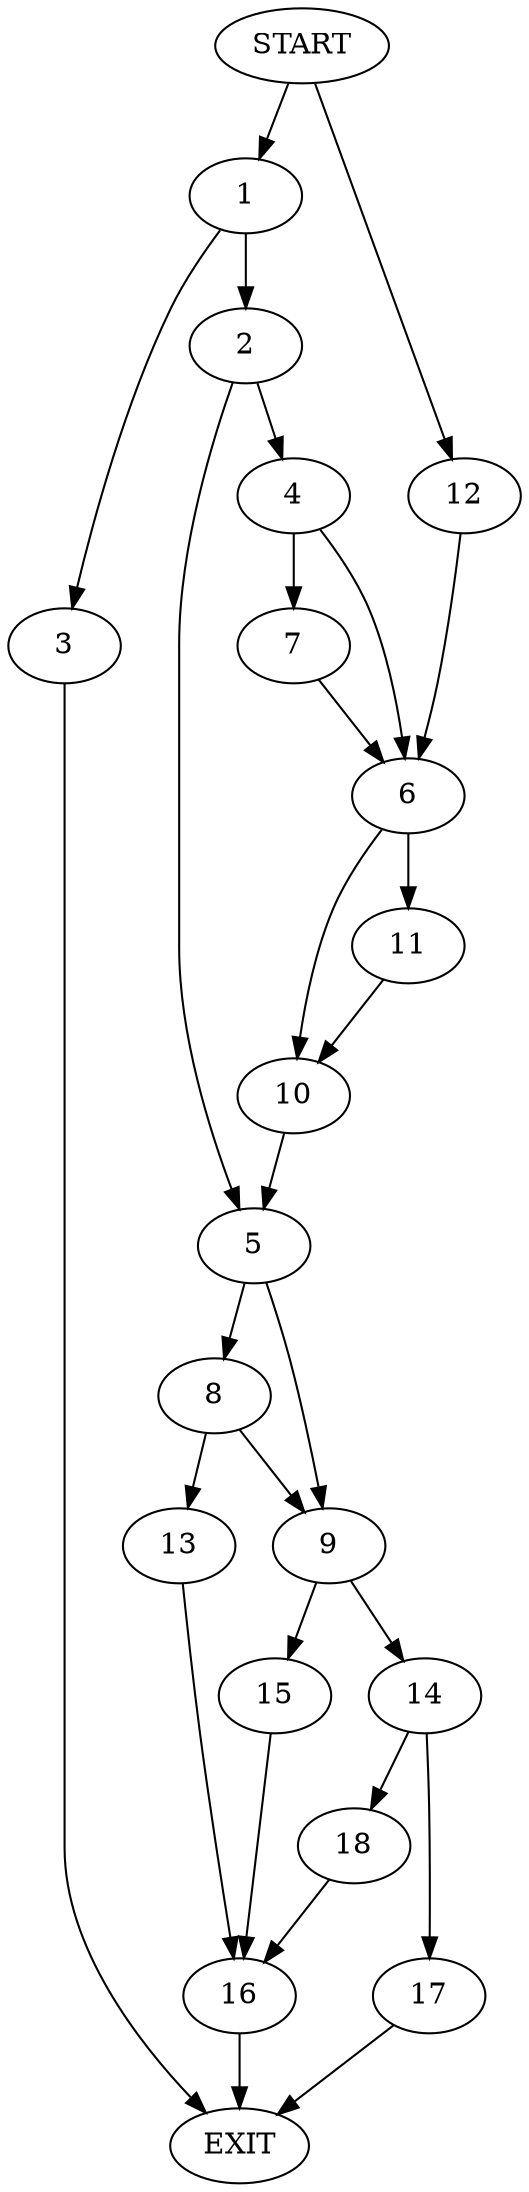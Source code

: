 digraph {
0 [label="START"]
19 [label="EXIT"]
0 -> 1
1 -> 2
1 -> 3
3 -> 19
2 -> 4
2 -> 5
4 -> 6
4 -> 7
5 -> 8
5 -> 9
6 -> 10
6 -> 11
7 -> 6
0 -> 12
12 -> 6
11 -> 10
10 -> 5
8 -> 9
8 -> 13
9 -> 14
9 -> 15
13 -> 16
16 -> 19
15 -> 16
14 -> 17
14 -> 18
18 -> 16
17 -> 19
}
